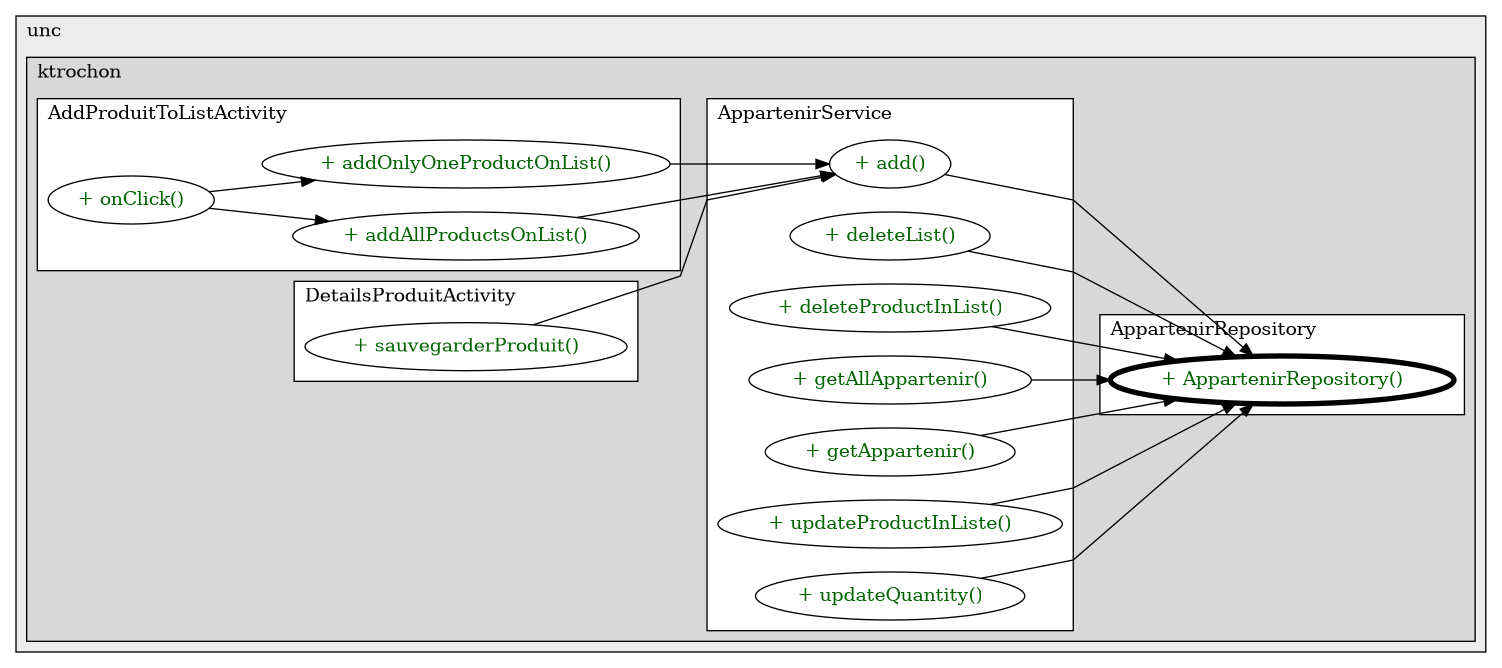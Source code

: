 @startuml

/' diagram meta data start
config=CallConfiguration;
{
  "rootMethod": "nc.unc.ktrochon.pocketlist.repository.AppartenirRepository#AppartenirRepository(Context)",
  "projectClassification": {
    "searchMode": "OpenProject", // OpenProject, AllProjects
    "includedProjects": "",
    "pathEndKeywords": "*.impl",
    "isClientPath": "",
    "isClientName": "",
    "isTestPath": "",
    "isTestName": "",
    "isMappingPath": "",
    "isMappingName": "",
    "isDataAccessPath": "",
    "isDataAccessName": "",
    "isDataStructurePath": "",
    "isDataStructureName": "",
    "isInterfaceStructuresPath": "",
    "isInterfaceStructuresName": "",
    "isEntryPointPath": "",
    "isEntryPointName": "",
    "treatFinalFieldsAsMandatory": false
  },
  "graphRestriction": {
    "classPackageExcludeFilter": "",
    "classPackageIncludeFilter": "",
    "classNameExcludeFilter": "",
    "classNameIncludeFilter": "",
    "methodNameExcludeFilter": "",
    "methodNameIncludeFilter": "",
    "removeByInheritance": "", // inheritance/annotation based filtering is done in a second step
    "removeByAnnotation": "",
    "removeByClassPackage": "", // cleanup the graph after inheritance/annotation based filtering is done
    "removeByClassName": "",
    "cutMappings": false,
    "cutEnum": true,
    "cutTests": true,
    "cutClient": true,
    "cutDataAccess": true,
    "cutInterfaceStructures": true,
    "cutDataStructures": true,
    "cutGetterAndSetter": true,
    "cutConstructors": true
  },
  "graphTraversal": {
    "forwardDepth": 3,
    "backwardDepth": 3,
    "classPackageExcludeFilter": "",
    "classPackageIncludeFilter": "",
    "classNameExcludeFilter": "",
    "classNameIncludeFilter": "",
    "methodNameExcludeFilter": "",
    "methodNameIncludeFilter": "",
    "hideMappings": false,
    "hideDataStructures": false,
    "hidePrivateMethods": true,
    "hideInterfaceCalls": true, // indirection: implementation -> interface (is hidden) -> implementation
    "onlyShowApplicationEntryPoints": false, // root node is included
    "useMethodCallsForStructureDiagram": "ForwardOnly" // ForwardOnly, BothDirections, No
  },
  "details": {
    "aggregation": "GroupByClass", // ByClass, GroupByClass, None
    "showMethodParametersTypes": false,
    "showMethodParametersNames": false,
    "showMethodReturnType": false,
    "showPackageLevels": 2,
    "showCallOrder": false,
    "edgeMode": "MethodsOnly", // TypesOnly, MethodsOnly, TypesAndMethods, MethodsAndDirectTypeUsage
    "showDetailedClassStructure": false
  },
  "rootClass": "nc.unc.ktrochon.pocketlist.repository.AppartenirRepository",
  "extensionCallbackMethod": "" // qualified.class.name#methodName - signature: public static String method(String)
}
diagram meta data end '/



digraph g {
    rankdir="LR"
    splines=polyline
    

'nodes 
subgraph cluster_115946 { 
   	label=unc
	labeljust=l
	fillcolor="#ececec"
	style=filled
   
   subgraph cluster_949228562 { 
   	label=ktrochon
	labeljust=l
	fillcolor="#d8d8d8"
	style=filled
   
   subgraph cluster_1832856957 { 
   	label=AddProduitToListActivity
	labeljust=l
	fillcolor=white
	style=filled
   
   AddProduitToListActivity1243990011XXXaddAllProductsOnList1410995327[
	label="+ addAllProductsOnList()"
	style=filled
	fillcolor=white
	tooltip="AddProduitToListActivity

null"
	fontcolor=darkgreen
];

AddProduitToListActivity1243990011XXXaddOnlyOneProductOnList381350486[
	label="+ addOnlyOneProductOnList()"
	style=filled
	fillcolor=white
	tooltip="AddProduitToListActivity

null"
	fontcolor=darkgreen
];

AddProduitToListActivity1243990011XXXonClick2666181[
	label="+ onClick()"
	style=filled
	fillcolor=white
	tooltip="AddProduitToListActivity

null"
	fontcolor=darkgreen
];
} 

subgraph cluster_1943718057 { 
   	label=DetailsProduitActivity
	labeljust=l
	fillcolor=white
	style=filled
   
   DetailsProduitActivity1243990011XXXsauvegarderProduit2666181[
	label="+ sauvegarderProduit()"
	style=filled
	fillcolor=white
	tooltip="DetailsProduitActivity

null"
	fontcolor=darkgreen
];
} 

subgraph cluster_596400111 { 
   	label=AppartenirRepository
	labeljust=l
	fillcolor=white
	style=filled
   
   AppartenirRepository886306589XXXAppartenirRepository1678783089[
	label="+ AppartenirRepository()"
	style=filled
	fillcolor=white
	tooltip="AppartenirRepository

null"
	penwidth=4
	fontcolor=darkgreen
];
} 

subgraph cluster_883855765 { 
   	label=AppartenirService
	labeljust=l
	fillcolor=white
	style=filled
   
   AppartenirService121729986XXXadd497076308[
	label="+ add()"
	style=filled
	fillcolor=white
	tooltip="AppartenirService

null"
	fontcolor=darkgreen
];

AppartenirService121729986XXXdeleteList1231651276[
	label="+ deleteList()"
	style=filled
	fillcolor=white
	tooltip="AppartenirService

null"
	fontcolor=darkgreen
];

AppartenirService121729986XXXdeleteProductInList1342706769[
	label="+ deleteProductInList()"
	style=filled
	fillcolor=white
	tooltip="AppartenirService

null"
	fontcolor=darkgreen
];

AppartenirService121729986XXXgetAllAppartenir1231651276[
	label="+ getAllAppartenir()"
	style=filled
	fillcolor=white
	tooltip="AppartenirService

null"
	fontcolor=darkgreen
];

AppartenirService121729986XXXgetAppartenir1342706769[
	label="+ getAppartenir()"
	style=filled
	fillcolor=white
	tooltip="AppartenirService

null"
	fontcolor=darkgreen
];

AppartenirService121729986XXXupdateProductInListe497076308[
	label="+ updateProductInListe()"
	style=filled
	fillcolor=white
	tooltip="AppartenirService

null"
	fontcolor=darkgreen
];

AppartenirService121729986XXXupdateQuantity497076308[
	label="+ updateQuantity()"
	style=filled
	fillcolor=white
	tooltip="AppartenirService

null"
	fontcolor=darkgreen
];
} 
} 
} 

'edges    
AddProduitToListActivity1243990011XXXaddAllProductsOnList1410995327 -> AppartenirService121729986XXXadd497076308;
AddProduitToListActivity1243990011XXXaddOnlyOneProductOnList381350486 -> AppartenirService121729986XXXadd497076308;
AddProduitToListActivity1243990011XXXonClick2666181 -> AddProduitToListActivity1243990011XXXaddAllProductsOnList1410995327;
AddProduitToListActivity1243990011XXXonClick2666181 -> AddProduitToListActivity1243990011XXXaddOnlyOneProductOnList381350486;
AppartenirService121729986XXXadd497076308 -> AppartenirRepository886306589XXXAppartenirRepository1678783089;
AppartenirService121729986XXXdeleteList1231651276 -> AppartenirRepository886306589XXXAppartenirRepository1678783089;
AppartenirService121729986XXXdeleteProductInList1342706769 -> AppartenirRepository886306589XXXAppartenirRepository1678783089;
AppartenirService121729986XXXgetAllAppartenir1231651276 -> AppartenirRepository886306589XXXAppartenirRepository1678783089;
AppartenirService121729986XXXgetAppartenir1342706769 -> AppartenirRepository886306589XXXAppartenirRepository1678783089;
AppartenirService121729986XXXupdateProductInListe497076308 -> AppartenirRepository886306589XXXAppartenirRepository1678783089;
AppartenirService121729986XXXupdateQuantity497076308 -> AppartenirRepository886306589XXXAppartenirRepository1678783089;
DetailsProduitActivity1243990011XXXsauvegarderProduit2666181 -> AppartenirService121729986XXXadd497076308;
    
}
@enduml